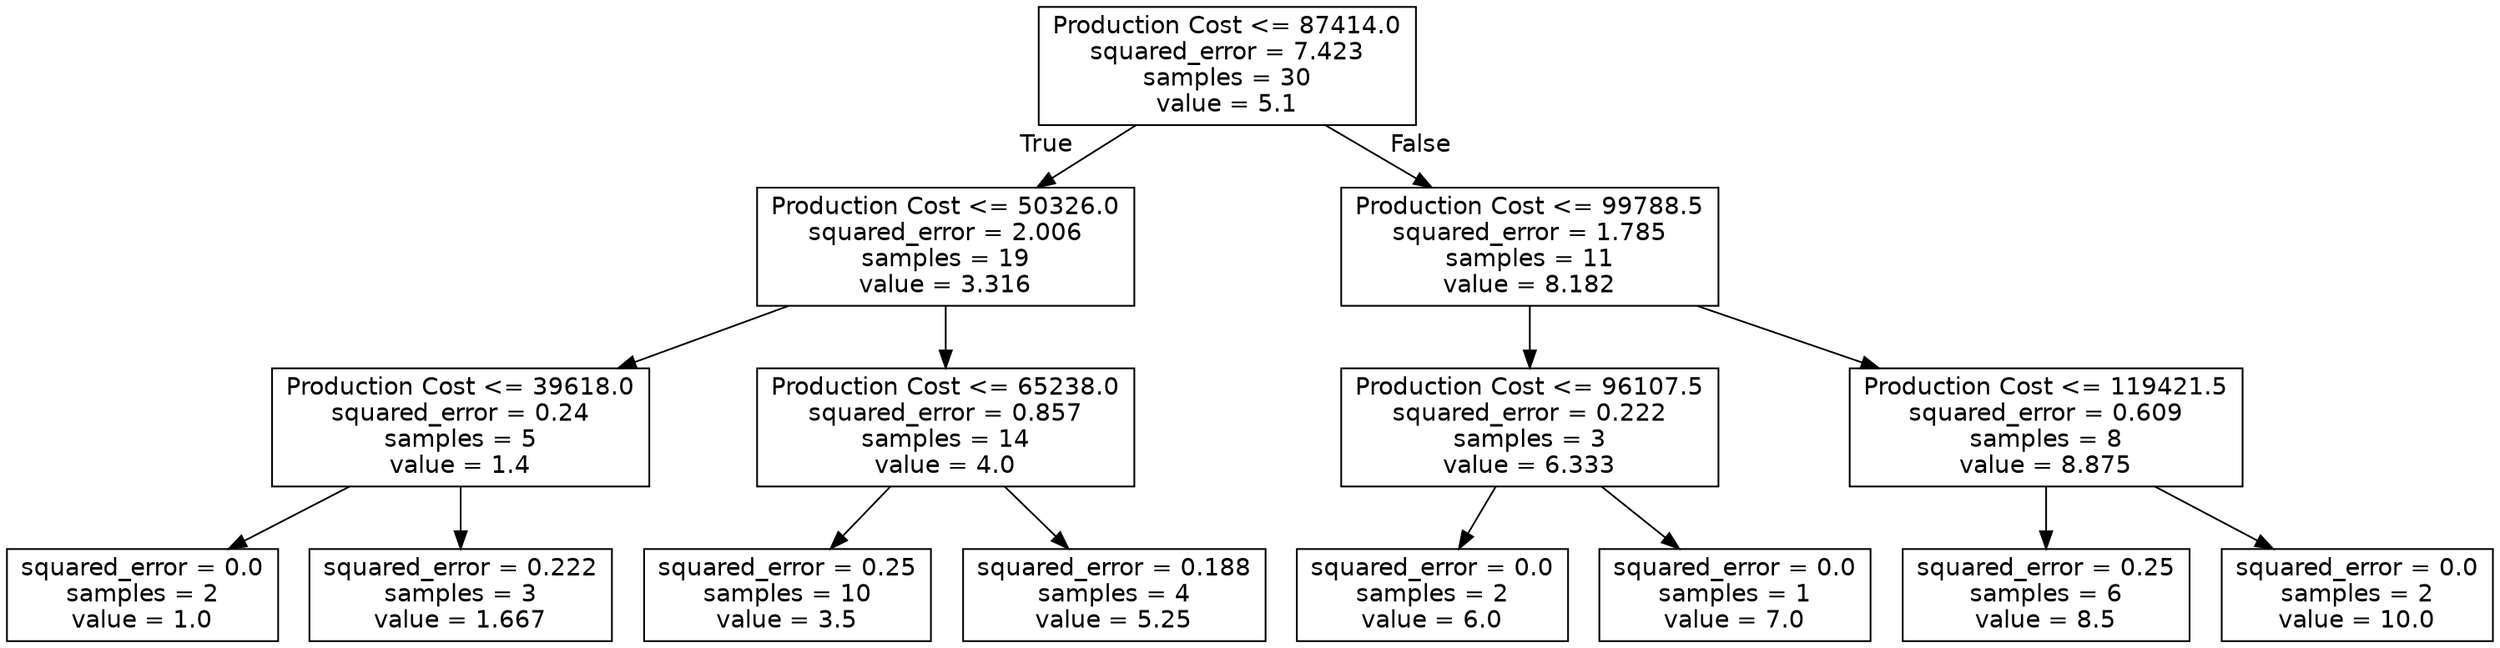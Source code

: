 digraph Tree {
node [shape=box, fontname="helvetica"] ;
edge [fontname="helvetica"] ;
0 [label="Production Cost <= 87414.0\nsquared_error = 7.423\nsamples = 30\nvalue = 5.1"] ;
1 [label="Production Cost <= 50326.0\nsquared_error = 2.006\nsamples = 19\nvalue = 3.316"] ;
0 -> 1 [labeldistance=2.5, labelangle=45, headlabel="True"] ;
2 [label="Production Cost <= 39618.0\nsquared_error = 0.24\nsamples = 5\nvalue = 1.4"] ;
1 -> 2 ;
3 [label="squared_error = 0.0\nsamples = 2\nvalue = 1.0"] ;
2 -> 3 ;
4 [label="squared_error = 0.222\nsamples = 3\nvalue = 1.667"] ;
2 -> 4 ;
5 [label="Production Cost <= 65238.0\nsquared_error = 0.857\nsamples = 14\nvalue = 4.0"] ;
1 -> 5 ;
6 [label="squared_error = 0.25\nsamples = 10\nvalue = 3.5"] ;
5 -> 6 ;
7 [label="squared_error = 0.188\nsamples = 4\nvalue = 5.25"] ;
5 -> 7 ;
8 [label="Production Cost <= 99788.5\nsquared_error = 1.785\nsamples = 11\nvalue = 8.182"] ;
0 -> 8 [labeldistance=2.5, labelangle=-45, headlabel="False"] ;
9 [label="Production Cost <= 96107.5\nsquared_error = 0.222\nsamples = 3\nvalue = 6.333"] ;
8 -> 9 ;
10 [label="squared_error = 0.0\nsamples = 2\nvalue = 6.0"] ;
9 -> 10 ;
11 [label="squared_error = 0.0\nsamples = 1\nvalue = 7.0"] ;
9 -> 11 ;
12 [label="Production Cost <= 119421.5\nsquared_error = 0.609\nsamples = 8\nvalue = 8.875"] ;
8 -> 12 ;
13 [label="squared_error = 0.25\nsamples = 6\nvalue = 8.5"] ;
12 -> 13 ;
14 [label="squared_error = 0.0\nsamples = 2\nvalue = 10.0"] ;
12 -> 14 ;
}